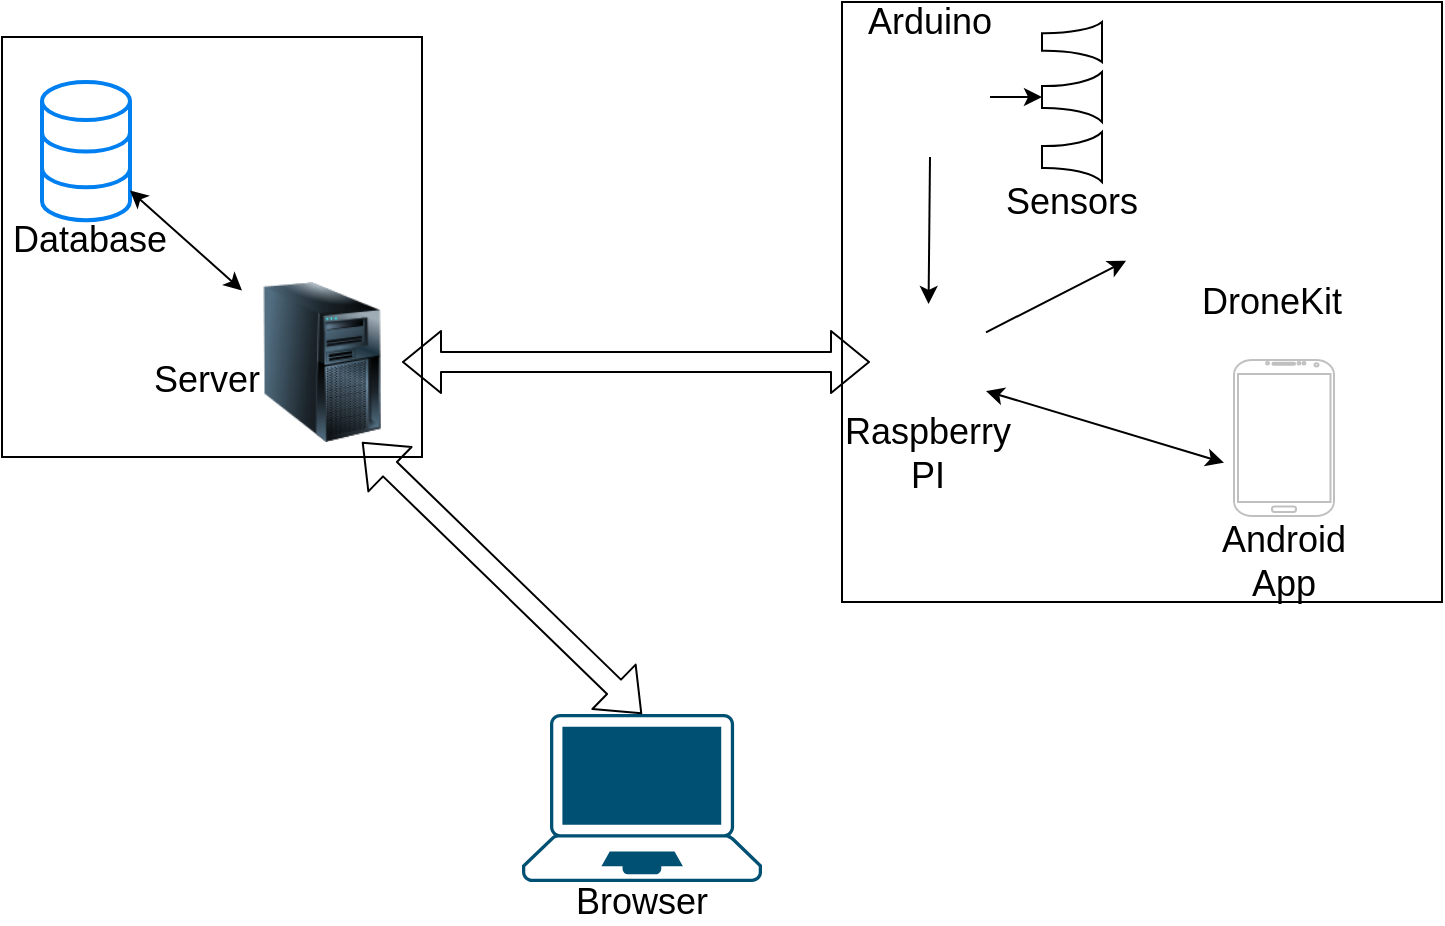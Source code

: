 <mxfile version="14.8.0" type="device"><diagram id="e0xvPPkJpBeJFY6Bt-jt" name="Page-1"><mxGraphModel dx="1292" dy="696" grid="0" gridSize="10" guides="1" tooltips="1" connect="1" arrows="1" fold="1" page="0" pageScale="1" pageWidth="827" pageHeight="1169" math="0" shadow="0"><root><mxCell id="0"/><mxCell id="1" parent="0"/><mxCell id="ckJ4rUQjQNhsyF9VJwjg-7" value="" style="whiteSpace=wrap;html=1;aspect=fixed;" parent="1" vertex="1"><mxGeometry x="50" y="27.5" width="210" height="210" as="geometry"/></mxCell><mxCell id="ckJ4rUQjQNhsyF9VJwjg-8" value="" style="image;html=1;labelBackgroundColor=#ffffff;image=img/lib/clip_art/computers/Server_Tower_128x128.png" parent="1" vertex="1"><mxGeometry x="170" y="150" width="80" height="80" as="geometry"/></mxCell><mxCell id="ckJ4rUQjQNhsyF9VJwjg-9" value="" style="html=1;verticalLabelPosition=bottom;align=center;labelBackgroundColor=#ffffff;verticalAlign=top;strokeWidth=2;strokeColor=#0080F0;shadow=0;dashed=0;shape=mxgraph.ios7.icons.data;" parent="1" vertex="1"><mxGeometry x="70" y="50" width="44" height="69.1" as="geometry"/></mxCell><mxCell id="ckJ4rUQjQNhsyF9VJwjg-11" value="" style="endArrow=classic;startArrow=classic;html=1;" parent="1" source="ckJ4rUQjQNhsyF9VJwjg-8" target="ckJ4rUQjQNhsyF9VJwjg-9" edge="1"><mxGeometry width="50" height="50" relative="1" as="geometry"><mxPoint x="120" y="160" as="sourcePoint"/><mxPoint x="170" y="110" as="targetPoint"/></mxGeometry></mxCell><mxCell id="ckJ4rUQjQNhsyF9VJwjg-17" value="" style="endArrow=classic;html=1;" parent="1" edge="1"><mxGeometry width="50" height="50" relative="1" as="geometry"><mxPoint x="520.611" y="140" as="sourcePoint"/><mxPoint x="520.611" y="140" as="targetPoint"/></mxGeometry></mxCell><mxCell id="ckJ4rUQjQNhsyF9VJwjg-19" value="" style="whiteSpace=wrap;html=1;aspect=fixed;labelBackgroundColor=none;labelBorderColor=none;" parent="1" vertex="1"><mxGeometry x="470" y="10" width="300" height="300" as="geometry"/></mxCell><mxCell id="ckJ4rUQjQNhsyF9VJwjg-20" value="" style="shape=image;html=1;verticalAlign=top;verticalLabelPosition=bottom;labelBackgroundColor=#ffffff;imageAspect=0;aspect=fixed;image=https://cdn2.iconfinder.com/data/icons/innovation-technology-1/512/tech_0011-128.png" parent="1" vertex="1"><mxGeometry x="612" y="20" width="158" height="158" as="geometry"/></mxCell><mxCell id="ckJ4rUQjQNhsyF9VJwjg-21" value="" style="verticalLabelPosition=bottom;verticalAlign=top;html=1;shadow=0;dashed=0;strokeWidth=1;shape=mxgraph.android.phone2;strokeColor=#c0c0c0;" parent="1" vertex="1"><mxGeometry x="666" y="189" width="50" height="78" as="geometry"/></mxCell><mxCell id="ckJ4rUQjQNhsyF9VJwjg-22" value="" style="shape=image;html=1;verticalAlign=top;verticalLabelPosition=bottom;labelBackgroundColor=#ffffff;imageAspect=0;aspect=fixed;image=https://cdn4.iconfinder.com/data/icons/logos-and-brands/512/272_Raspberry_Pi_logo-128.png" parent="1" vertex="1"><mxGeometry x="484" y="161" width="58" height="58" as="geometry"/></mxCell><mxCell id="ckJ4rUQjQNhsyF9VJwjg-23" value="" style="endArrow=classic;html=1;" parent="1" source="ckJ4rUQjQNhsyF9VJwjg-22" target="ckJ4rUQjQNhsyF9VJwjg-20" edge="1"><mxGeometry width="50" height="50" relative="1" as="geometry"><mxPoint x="386" y="262.45" as="sourcePoint"/><mxPoint x="436" y="212.45" as="targetPoint"/></mxGeometry></mxCell><mxCell id="ckJ4rUQjQNhsyF9VJwjg-24" value="" style="endArrow=classic;startArrow=classic;html=1;entryX=1;entryY=0.75;entryDx=0;entryDy=0;exitX=-0.1;exitY=0.658;exitDx=0;exitDy=0;exitPerimeter=0;" parent="1" source="ckJ4rUQjQNhsyF9VJwjg-21" target="ckJ4rUQjQNhsyF9VJwjg-22" edge="1"><mxGeometry width="50" height="50" relative="1" as="geometry"><mxPoint x="386" y="262.45" as="sourcePoint"/><mxPoint x="436" y="212.45" as="targetPoint"/></mxGeometry></mxCell><mxCell id="ckJ4rUQjQNhsyF9VJwjg-25" value="" style="shape=flexArrow;endArrow=classic;startArrow=classic;html=1;exitX=1;exitY=0.5;exitDx=0;exitDy=0;" parent="1" source="ckJ4rUQjQNhsyF9VJwjg-8" target="ckJ4rUQjQNhsyF9VJwjg-22" edge="1"><mxGeometry width="50" height="50" relative="1" as="geometry"><mxPoint x="390" y="270" as="sourcePoint"/><mxPoint x="460" y="170" as="targetPoint"/></mxGeometry></mxCell><mxCell id="ckJ4rUQjQNhsyF9VJwjg-27" value="" style="points=[[0.13,0.02,0],[0.5,0,0],[0.87,0.02,0],[0.885,0.4,0],[0.985,0.985,0],[0.5,1,0],[0.015,0.985,0],[0.115,0.4,0]];verticalLabelPosition=bottom;html=1;verticalAlign=top;aspect=fixed;align=center;pointerEvents=1;shape=mxgraph.cisco19.laptop;fillColor=#005073;strokeColor=none;" parent="1" vertex="1"><mxGeometry x="310" y="366" width="120" height="84" as="geometry"/></mxCell><mxCell id="ckJ4rUQjQNhsyF9VJwjg-28" value="" style="shape=flexArrow;endArrow=classic;startArrow=classic;html=1;exitX=0.5;exitY=0;exitDx=0;exitDy=0;exitPerimeter=0;entryX=0.75;entryY=1;entryDx=0;entryDy=0;" parent="1" source="ckJ4rUQjQNhsyF9VJwjg-27" target="ckJ4rUQjQNhsyF9VJwjg-8" edge="1"><mxGeometry width="50" height="50" relative="1" as="geometry"><mxPoint x="400" y="280" as="sourcePoint"/><mxPoint x="450" y="230" as="targetPoint"/></mxGeometry></mxCell><mxCell id="yL3D3_DXTnoSB5I0jTDY-1" value="" style="shape=image;html=1;verticalAlign=top;verticalLabelPosition=bottom;labelBackgroundColor=#ffffff;imageAspect=0;aspect=fixed;image=https://cdn2.iconfinder.com/data/icons/electronic-13/480/3-electronic-arduino-chipset-icon-2-128.png" vertex="1" parent="1"><mxGeometry x="484" y="27.5" width="60" height="60" as="geometry"/></mxCell><mxCell id="yL3D3_DXTnoSB5I0jTDY-2" value="" style="verticalLabelPosition=bottom;align=center;outlineConnect=0;dashed=0;html=1;verticalAlign=top;shape=mxgraph.pid.flow_sensors.flow_nozzle;rotation=-180;" vertex="1" parent="1"><mxGeometry x="570" y="20" width="30" height="20" as="geometry"/></mxCell><mxCell id="yL3D3_DXTnoSB5I0jTDY-3" value="" style="verticalLabelPosition=bottom;align=center;outlineConnect=0;dashed=0;html=1;verticalAlign=top;shape=mxgraph.pid.flow_sensors.flow_nozzle;rotation=-180;" vertex="1" parent="1"><mxGeometry x="570" y="45" width="30" height="25" as="geometry"/></mxCell><mxCell id="yL3D3_DXTnoSB5I0jTDY-4" value="" style="verticalLabelPosition=bottom;align=center;outlineConnect=0;dashed=0;html=1;verticalAlign=top;shape=mxgraph.pid.flow_sensors.flow_nozzle;rotation=-180;" vertex="1" parent="1"><mxGeometry x="570" y="75" width="30" height="25" as="geometry"/></mxCell><mxCell id="yL3D3_DXTnoSB5I0jTDY-5" value="" style="endArrow=classic;html=1;exitX=1;exitY=0.5;exitDx=0;exitDy=0;entryX=1;entryY=0.5;entryDx=0;entryDy=0;entryPerimeter=0;" edge="1" parent="1" source="yL3D3_DXTnoSB5I0jTDY-1" target="yL3D3_DXTnoSB5I0jTDY-3"><mxGeometry width="50" height="50" relative="1" as="geometry"><mxPoint x="390" y="50" as="sourcePoint"/><mxPoint x="440" as="targetPoint"/></mxGeometry></mxCell><mxCell id="yL3D3_DXTnoSB5I0jTDY-6" value="" style="endArrow=classic;html=1;exitX=0.5;exitY=1;exitDx=0;exitDy=0;" edge="1" parent="1" source="yL3D3_DXTnoSB5I0jTDY-1" target="ckJ4rUQjQNhsyF9VJwjg-22"><mxGeometry width="50" height="50" relative="1" as="geometry"><mxPoint x="390" y="50" as="sourcePoint"/><mxPoint x="440" as="targetPoint"/></mxGeometry></mxCell><mxCell id="yL3D3_DXTnoSB5I0jTDY-7" value="&lt;font style=&quot;font-size: 18px&quot;&gt;Database&lt;/font&gt;" style="text;html=1;strokeColor=none;fillColor=none;align=center;verticalAlign=middle;whiteSpace=wrap;rounded=0;" vertex="1" parent="1"><mxGeometry x="74" y="119.1" width="40" height="20" as="geometry"/></mxCell><mxCell id="yL3D3_DXTnoSB5I0jTDY-8" value="&lt;font style=&quot;font-size: 18px&quot;&gt;Server&lt;/font&gt;" style="text;html=1;strokeColor=none;fillColor=none;align=center;verticalAlign=middle;whiteSpace=wrap;rounded=0;" vertex="1" parent="1"><mxGeometry x="130" y="189" width="45" height="20" as="geometry"/></mxCell><mxCell id="yL3D3_DXTnoSB5I0jTDY-9" value="&lt;font style=&quot;font-size: 18px&quot;&gt;Browser&lt;/font&gt;" style="text;html=1;strokeColor=none;fillColor=none;align=center;verticalAlign=middle;whiteSpace=wrap;rounded=0;" vertex="1" parent="1"><mxGeometry x="350" y="450" width="40" height="20" as="geometry"/></mxCell><mxCell id="yL3D3_DXTnoSB5I0jTDY-10" value="&lt;font style=&quot;font-size: 18px&quot;&gt;Raspberry PI&lt;/font&gt;" style="text;html=1;strokeColor=none;fillColor=none;align=center;verticalAlign=middle;whiteSpace=wrap;rounded=0;" vertex="1" parent="1"><mxGeometry x="468" y="226" width="90" height="20" as="geometry"/></mxCell><mxCell id="yL3D3_DXTnoSB5I0jTDY-11" value="&lt;font style=&quot;font-size: 18px&quot;&gt;Android App&lt;/font&gt;" style="text;html=1;strokeColor=none;fillColor=none;align=center;verticalAlign=middle;whiteSpace=wrap;rounded=0;" vertex="1" parent="1"><mxGeometry x="646" y="280" width="90" height="20" as="geometry"/></mxCell><mxCell id="yL3D3_DXTnoSB5I0jTDY-12" value="&lt;font style=&quot;font-size: 18px&quot;&gt;DroneKit&lt;/font&gt;" style="text;html=1;strokeColor=none;fillColor=none;align=center;verticalAlign=middle;whiteSpace=wrap;rounded=0;" vertex="1" parent="1"><mxGeometry x="640" y="150" width="90" height="20" as="geometry"/></mxCell><mxCell id="yL3D3_DXTnoSB5I0jTDY-13" value="&lt;font style=&quot;font-size: 18px&quot;&gt;Arduino&lt;/font&gt;" style="text;html=1;strokeColor=none;fillColor=none;align=center;verticalAlign=middle;whiteSpace=wrap;rounded=0;" vertex="1" parent="1"><mxGeometry x="469" y="10" width="90" height="20" as="geometry"/></mxCell><mxCell id="yL3D3_DXTnoSB5I0jTDY-14" value="&lt;font style=&quot;font-size: 18px&quot;&gt;Sensors&lt;/font&gt;" style="text;html=1;strokeColor=none;fillColor=none;align=center;verticalAlign=middle;whiteSpace=wrap;rounded=0;" vertex="1" parent="1"><mxGeometry x="540" y="100" width="90" height="20" as="geometry"/></mxCell></root></mxGraphModel></diagram></mxfile>
